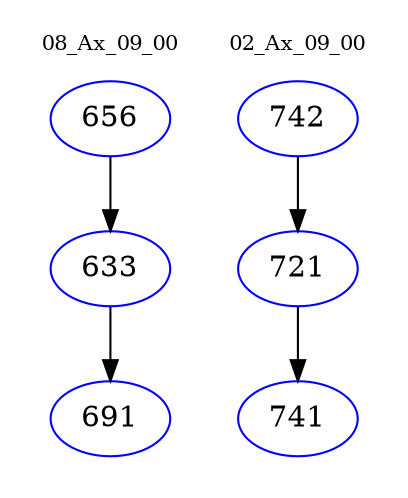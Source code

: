 digraph{
subgraph cluster_0 {
color = white
label = "08_Ax_09_00";
fontsize=10;
T0_656 [label="656", color="blue"]
T0_656 -> T0_633 [color="black"]
T0_633 [label="633", color="blue"]
T0_633 -> T0_691 [color="black"]
T0_691 [label="691", color="blue"]
}
subgraph cluster_1 {
color = white
label = "02_Ax_09_00";
fontsize=10;
T1_742 [label="742", color="blue"]
T1_742 -> T1_721 [color="black"]
T1_721 [label="721", color="blue"]
T1_721 -> T1_741 [color="black"]
T1_741 [label="741", color="blue"]
}
}
